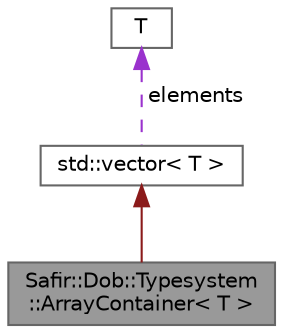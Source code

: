 digraph "Safir::Dob::Typesystem::ArrayContainer&lt; T &gt;"
{
 // LATEX_PDF_SIZE
  bgcolor="transparent";
  edge [fontname=Helvetica,fontsize=10,labelfontname=Helvetica,labelfontsize=10];
  node [fontname=Helvetica,fontsize=10,shape=box,height=0.2,width=0.4];
  Node1 [label="Safir::Dob::Typesystem\l::ArrayContainer\< T \>",height=0.2,width=0.4,color="gray40", fillcolor="grey60", style="filled", fontcolor="black",tooltip="STL container for arrays of DOB-containers."];
  Node2 -> Node1 [dir="back",color="firebrick4",style="solid"];
  Node2 [label="std::vector\< T \>",height=0.2,width=0.4,color="gray40", fillcolor="white", style="filled",tooltip=" "];
  Node3 -> Node2 [dir="back",color="darkorchid3",style="dashed",label=" elements" ];
  Node3 [label="T",height=0.2,width=0.4,color="gray40", fillcolor="white", style="filled",tooltip=" "];
}
